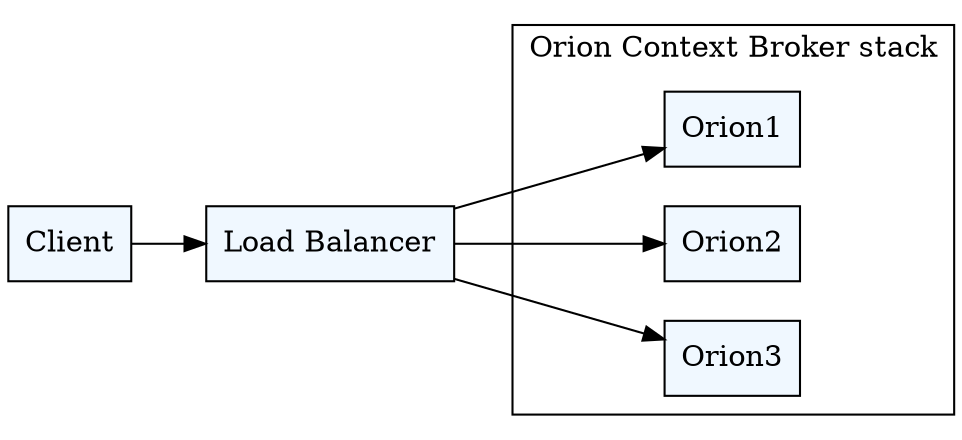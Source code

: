 digraph G {
    rankdir=LR;
      compound=true;
      node [shape="record" style="filled"];
      splines=line;
      Client [fillcolor="aliceblue"];
      "Load Balancer" [fillcolor="aliceblue"];
      subgraph cluster_0 {
          label="Orion Context Broker stack";
          Orion1 [fillcolor="aliceblue"];
          Orion2 [fillcolor="aliceblue"];
          Orion3 [fillcolor="aliceblue"];
      }
      Client -> "Load Balancer" [lhead=cluster_0];
      "Load Balancer" -> Orion1;
      "Load Balancer" -> Orion2;
      "Load Balancer" -> Orion3;
}
